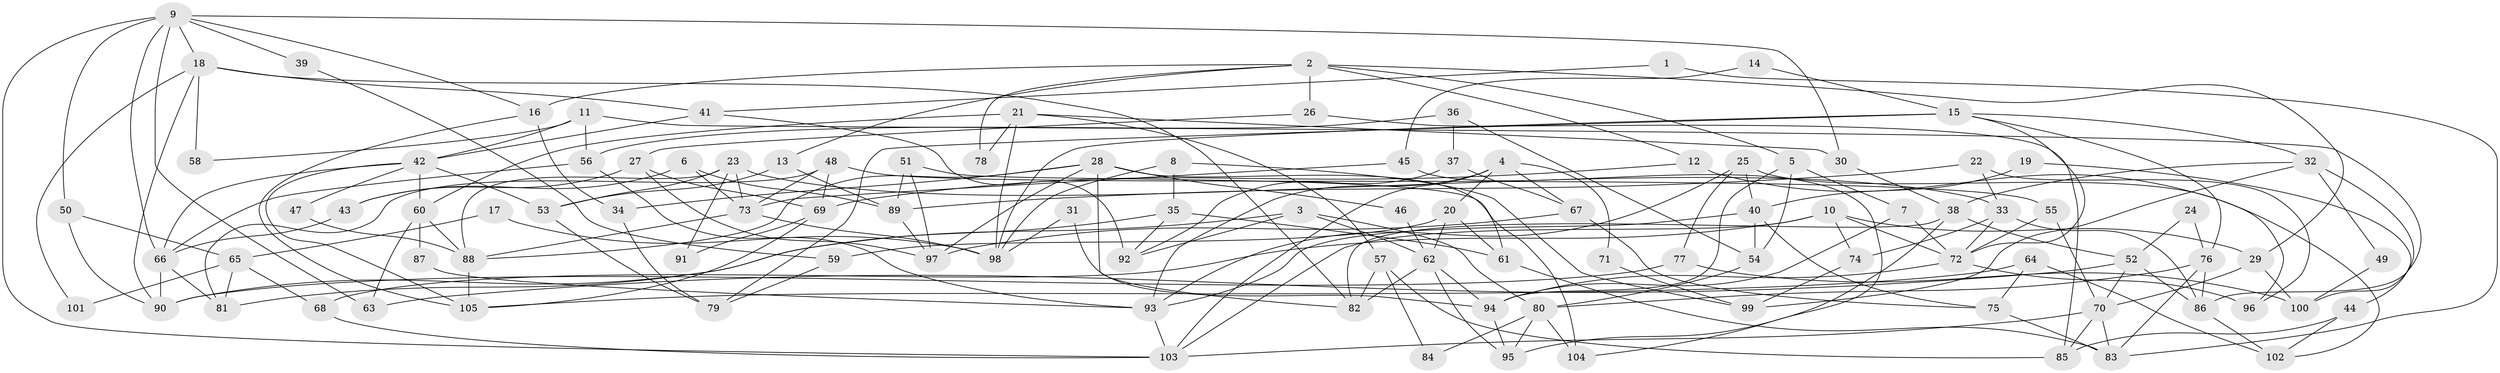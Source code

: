// Generated by graph-tools (version 1.1) at 2025/26/03/09/25 03:26:14]
// undirected, 105 vertices, 210 edges
graph export_dot {
graph [start="1"]
  node [color=gray90,style=filled];
  1;
  2;
  3;
  4;
  5;
  6;
  7;
  8;
  9;
  10;
  11;
  12;
  13;
  14;
  15;
  16;
  17;
  18;
  19;
  20;
  21;
  22;
  23;
  24;
  25;
  26;
  27;
  28;
  29;
  30;
  31;
  32;
  33;
  34;
  35;
  36;
  37;
  38;
  39;
  40;
  41;
  42;
  43;
  44;
  45;
  46;
  47;
  48;
  49;
  50;
  51;
  52;
  53;
  54;
  55;
  56;
  57;
  58;
  59;
  60;
  61;
  62;
  63;
  64;
  65;
  66;
  67;
  68;
  69;
  70;
  71;
  72;
  73;
  74;
  75;
  76;
  77;
  78;
  79;
  80;
  81;
  82;
  83;
  84;
  85;
  86;
  87;
  88;
  89;
  90;
  91;
  92;
  93;
  94;
  95;
  96;
  97;
  98;
  99;
  100;
  101;
  102;
  103;
  104;
  105;
  1 -- 83;
  1 -- 41;
  2 -- 26;
  2 -- 29;
  2 -- 5;
  2 -- 12;
  2 -- 13;
  2 -- 16;
  2 -- 78;
  3 -- 90;
  3 -- 80;
  3 -- 62;
  3 -- 92;
  4 -- 103;
  4 -- 93;
  4 -- 20;
  4 -- 67;
  4 -- 71;
  5 -- 94;
  5 -- 7;
  5 -- 54;
  6 -- 89;
  6 -- 73;
  6 -- 43;
  7 -- 94;
  7 -- 72;
  8 -- 98;
  8 -- 99;
  8 -- 35;
  9 -- 50;
  9 -- 30;
  9 -- 16;
  9 -- 18;
  9 -- 39;
  9 -- 63;
  9 -- 66;
  9 -- 103;
  10 -- 72;
  10 -- 103;
  10 -- 29;
  10 -- 68;
  10 -- 74;
  11 -- 56;
  11 -- 42;
  11 -- 58;
  11 -- 86;
  12 -- 102;
  12 -- 69;
  13 -- 53;
  13 -- 89;
  14 -- 15;
  14 -- 45;
  15 -- 76;
  15 -- 72;
  15 -- 32;
  15 -- 79;
  15 -- 98;
  16 -- 34;
  16 -- 105;
  17 -- 98;
  17 -- 65;
  18 -- 82;
  18 -- 41;
  18 -- 58;
  18 -- 90;
  18 -- 101;
  19 -- 44;
  19 -- 40;
  20 -- 62;
  20 -- 59;
  20 -- 61;
  21 -- 60;
  21 -- 98;
  21 -- 30;
  21 -- 57;
  21 -- 78;
  22 -- 33;
  22 -- 96;
  22 -- 89;
  23 -- 88;
  23 -- 53;
  23 -- 33;
  23 -- 73;
  23 -- 91;
  24 -- 76;
  24 -- 52;
  25 -- 77;
  25 -- 40;
  25 -- 93;
  25 -- 96;
  26 -- 85;
  26 -- 27;
  27 -- 43;
  27 -- 97;
  27 -- 69;
  28 -- 61;
  28 -- 97;
  28 -- 34;
  28 -- 46;
  28 -- 82;
  28 -- 88;
  29 -- 70;
  29 -- 100;
  30 -- 38;
  31 -- 94;
  31 -- 98;
  32 -- 38;
  32 -- 49;
  32 -- 99;
  32 -- 100;
  33 -- 86;
  33 -- 72;
  33 -- 74;
  34 -- 79;
  35 -- 81;
  35 -- 61;
  35 -- 92;
  36 -- 54;
  36 -- 56;
  36 -- 37;
  37 -- 92;
  37 -- 67;
  38 -- 52;
  38 -- 95;
  38 -- 82;
  39 -- 59;
  40 -- 93;
  40 -- 75;
  40 -- 54;
  41 -- 92;
  41 -- 42;
  42 -- 105;
  42 -- 47;
  42 -- 53;
  42 -- 60;
  42 -- 66;
  43 -- 66;
  44 -- 102;
  44 -- 85;
  45 -- 104;
  45 -- 73;
  46 -- 62;
  47 -- 88;
  48 -- 69;
  48 -- 73;
  48 -- 55;
  48 -- 81;
  49 -- 100;
  50 -- 90;
  50 -- 65;
  51 -- 89;
  51 -- 97;
  51 -- 104;
  52 -- 86;
  52 -- 63;
  52 -- 70;
  53 -- 79;
  54 -- 80;
  55 -- 72;
  55 -- 70;
  56 -- 66;
  56 -- 93;
  57 -- 82;
  57 -- 84;
  57 -- 85;
  59 -- 79;
  60 -- 88;
  60 -- 63;
  60 -- 87;
  61 -- 83;
  62 -- 82;
  62 -- 94;
  62 -- 95;
  64 -- 105;
  64 -- 75;
  64 -- 102;
  65 -- 68;
  65 -- 81;
  65 -- 101;
  66 -- 81;
  66 -- 90;
  67 -- 75;
  67 -- 97;
  68 -- 103;
  69 -- 91;
  69 -- 105;
  70 -- 83;
  70 -- 85;
  70 -- 103;
  71 -- 99;
  72 -- 94;
  72 -- 96;
  73 -- 88;
  73 -- 98;
  74 -- 99;
  75 -- 83;
  76 -- 80;
  76 -- 83;
  76 -- 86;
  77 -- 100;
  77 -- 90;
  80 -- 95;
  80 -- 84;
  80 -- 104;
  86 -- 102;
  87 -- 93;
  88 -- 105;
  89 -- 97;
  93 -- 103;
  94 -- 95;
}
